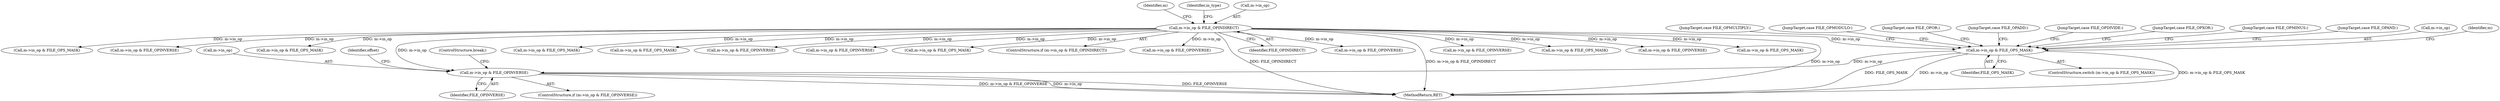 digraph "0_file_4a284c89d6ef11aca34da65da7d673050a5ea320_4@pointer" {
"1001220" [label="(Call,m->in_op & FILE_OPS_MASK)"];
"1000231" [label="(Call,m->in_op & FILE_OPINDIRECT)"];
"1001305" [label="(Call,m->in_op & FILE_OPINVERSE)"];
"1001226" [label="(JumpTarget,case FILE_OPAND:)"];
"1000528" [label="(Call,m->in_op & FILE_OPINVERSE)"];
"1001221" [label="(Call,m->in_op)"];
"1001307" [label="(Identifier,m)"];
"1001271" [label="(JumpTarget,case FILE_OPMULTIPLY:)"];
"1000443" [label="(Call,m->in_op & FILE_OPS_MASK)"];
"1001311" [label="(Identifier,offset)"];
"1001224" [label="(Identifier,FILE_OPS_MASK)"];
"1001289" [label="(JumpTarget,case FILE_OPMODULO:)"];
"1000734" [label="(Call,m->in_op & FILE_OPINVERSE)"];
"1001304" [label="(ControlStructure,if (m->in_op & FILE_OPINVERSE))"];
"1001132" [label="(Call,m->in_op & FILE_OPS_MASK)"];
"1001235" [label="(JumpTarget,case FILE_OPOR:)"];
"1000755" [label="(Call,m->in_op & FILE_OPS_MASK)"];
"1001219" [label="(ControlStructure,switch (m->in_op & FILE_OPS_MASK))"];
"1001080" [label="(Call,m->in_op & FILE_OPINVERSE)"];
"1001253" [label="(JumpTarget,case FILE_OPADD:)"];
"1001784" [label="(MethodReturn,RET)"];
"1000240" [label="(Identifier,m)"];
"1001280" [label="(JumpTarget,case FILE_OPDIVIDE:)"];
"1000893" [label="(Call,m->in_op & FILE_OPS_MASK)"];
"1001313" [label="(ControlStructure,break;)"];
"1001013" [label="(Call,m->in_op & FILE_OPS_MASK)"];
"1001244" [label="(JumpTarget,case FILE_OPXOR:)"];
"1001306" [label="(Call,m->in_op)"];
"1000231" [label="(Call,m->in_op & FILE_OPINDIRECT)"];
"1000667" [label="(Call,m->in_op & FILE_OPS_MASK)"];
"1000840" [label="(Call,m->in_op & FILE_OPINVERSE)"];
"1001199" [label="(Call,m->in_op & FILE_OPINVERSE)"];
"1000424" [label="(Identifier,in_type)"];
"1000564" [label="(Call,m->in_op & FILE_OPS_MASK)"];
"1001309" [label="(Identifier,FILE_OPINVERSE)"];
"1000230" [label="(ControlStructure,if (m->in_op & FILE_OPINDIRECT))"];
"1000960" [label="(Call,m->in_op & FILE_OPINVERSE)"];
"1001262" [label="(JumpTarget,case FILE_OPMINUS:)"];
"1000235" [label="(Identifier,FILE_OPINDIRECT)"];
"1001220" [label="(Call,m->in_op & FILE_OPS_MASK)"];
"1000631" [label="(Call,m->in_op & FILE_OPINVERSE)"];
"1001305" [label="(Call,m->in_op & FILE_OPINVERSE)"];
"1000232" [label="(Call,m->in_op)"];
"1001220" -> "1001219"  [label="AST: "];
"1001220" -> "1001224"  [label="CFG: "];
"1001221" -> "1001220"  [label="AST: "];
"1001224" -> "1001220"  [label="AST: "];
"1001226" -> "1001220"  [label="CFG: "];
"1001235" -> "1001220"  [label="CFG: "];
"1001244" -> "1001220"  [label="CFG: "];
"1001253" -> "1001220"  [label="CFG: "];
"1001262" -> "1001220"  [label="CFG: "];
"1001271" -> "1001220"  [label="CFG: "];
"1001280" -> "1001220"  [label="CFG: "];
"1001289" -> "1001220"  [label="CFG: "];
"1001307" -> "1001220"  [label="CFG: "];
"1001220" -> "1001784"  [label="DDG: m->in_op"];
"1001220" -> "1001784"  [label="DDG: m->in_op & FILE_OPS_MASK"];
"1001220" -> "1001784"  [label="DDG: FILE_OPS_MASK"];
"1000231" -> "1001220"  [label="DDG: m->in_op"];
"1001220" -> "1001305"  [label="DDG: m->in_op"];
"1000231" -> "1000230"  [label="AST: "];
"1000231" -> "1000235"  [label="CFG: "];
"1000232" -> "1000231"  [label="AST: "];
"1000235" -> "1000231"  [label="AST: "];
"1000240" -> "1000231"  [label="CFG: "];
"1000424" -> "1000231"  [label="CFG: "];
"1000231" -> "1001784"  [label="DDG: FILE_OPINDIRECT"];
"1000231" -> "1001784"  [label="DDG: m->in_op & FILE_OPINDIRECT"];
"1000231" -> "1001784"  [label="DDG: m->in_op"];
"1000231" -> "1000443"  [label="DDG: m->in_op"];
"1000231" -> "1000528"  [label="DDG: m->in_op"];
"1000231" -> "1000564"  [label="DDG: m->in_op"];
"1000231" -> "1000631"  [label="DDG: m->in_op"];
"1000231" -> "1000667"  [label="DDG: m->in_op"];
"1000231" -> "1000734"  [label="DDG: m->in_op"];
"1000231" -> "1000755"  [label="DDG: m->in_op"];
"1000231" -> "1000840"  [label="DDG: m->in_op"];
"1000231" -> "1000893"  [label="DDG: m->in_op"];
"1000231" -> "1000960"  [label="DDG: m->in_op"];
"1000231" -> "1001013"  [label="DDG: m->in_op"];
"1000231" -> "1001080"  [label="DDG: m->in_op"];
"1000231" -> "1001132"  [label="DDG: m->in_op"];
"1000231" -> "1001199"  [label="DDG: m->in_op"];
"1000231" -> "1001305"  [label="DDG: m->in_op"];
"1001305" -> "1001304"  [label="AST: "];
"1001305" -> "1001309"  [label="CFG: "];
"1001306" -> "1001305"  [label="AST: "];
"1001309" -> "1001305"  [label="AST: "];
"1001311" -> "1001305"  [label="CFG: "];
"1001313" -> "1001305"  [label="CFG: "];
"1001305" -> "1001784"  [label="DDG: FILE_OPINVERSE"];
"1001305" -> "1001784"  [label="DDG: m->in_op & FILE_OPINVERSE"];
"1001305" -> "1001784"  [label="DDG: m->in_op"];
}
